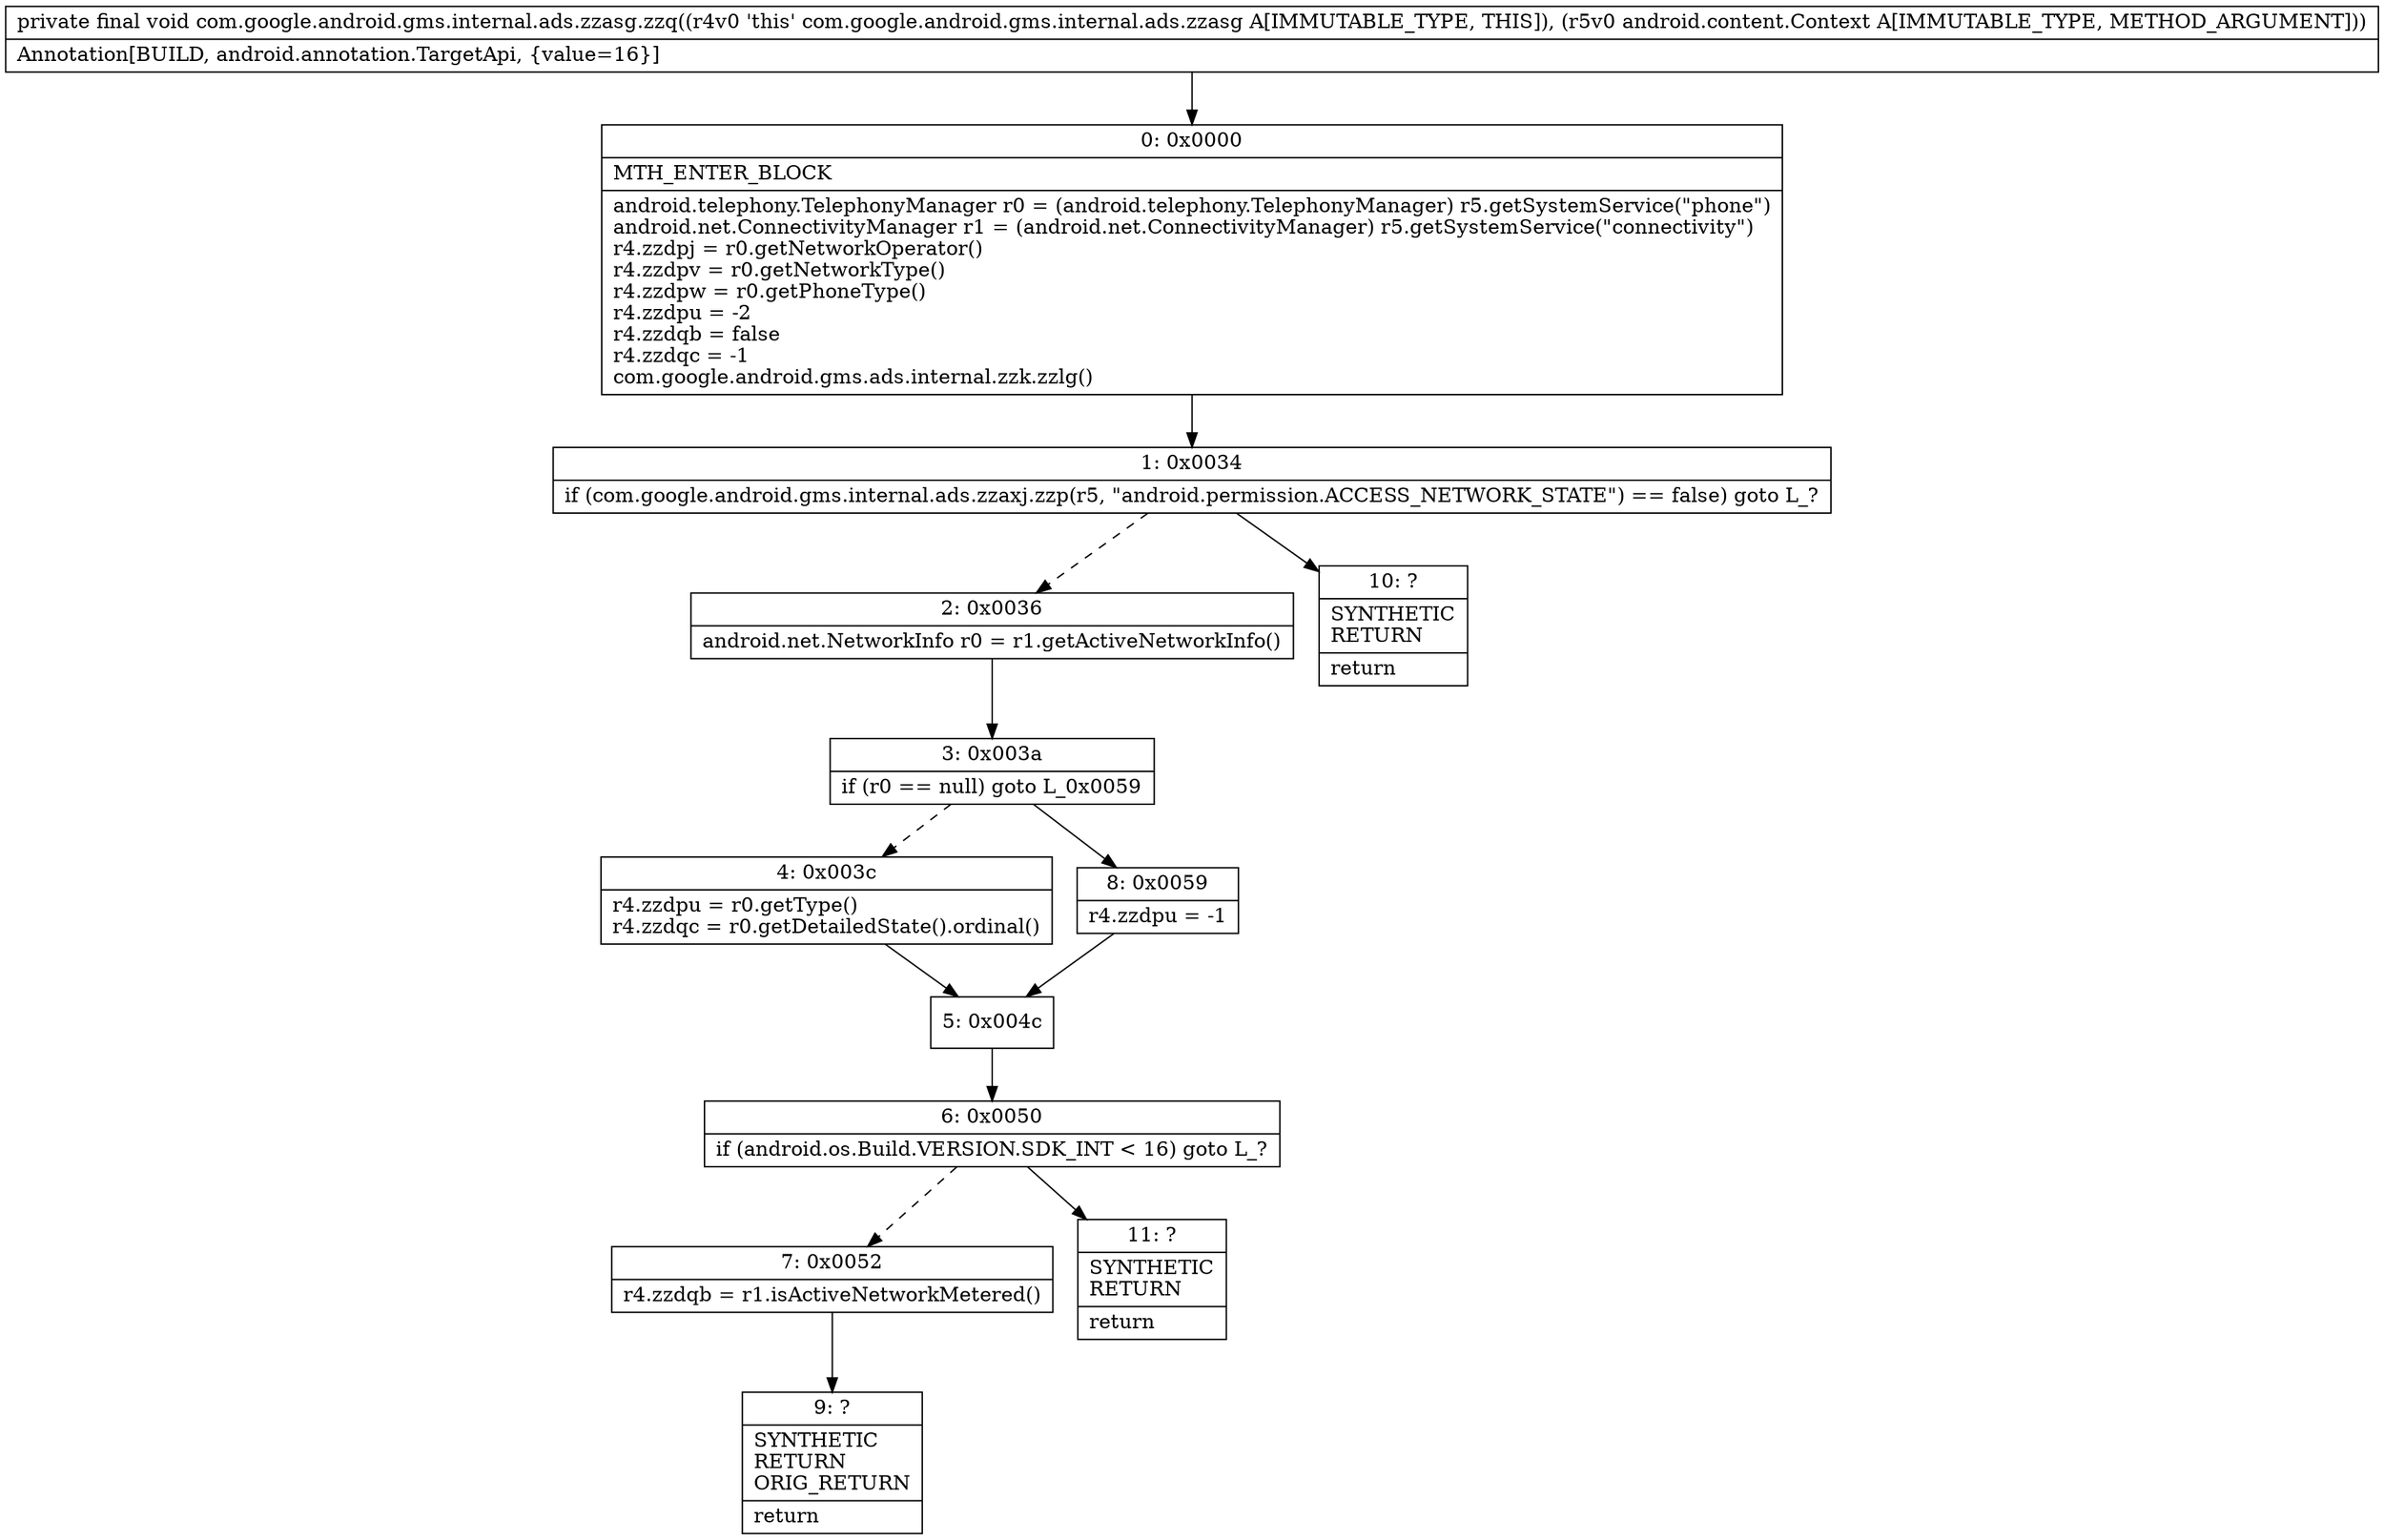 digraph "CFG forcom.google.android.gms.internal.ads.zzasg.zzq(Landroid\/content\/Context;)V" {
Node_0 [shape=record,label="{0\:\ 0x0000|MTH_ENTER_BLOCK\l|android.telephony.TelephonyManager r0 = (android.telephony.TelephonyManager) r5.getSystemService(\"phone\")\landroid.net.ConnectivityManager r1 = (android.net.ConnectivityManager) r5.getSystemService(\"connectivity\")\lr4.zzdpj = r0.getNetworkOperator()\lr4.zzdpv = r0.getNetworkType()\lr4.zzdpw = r0.getPhoneType()\lr4.zzdpu = \-2\lr4.zzdqb = false\lr4.zzdqc = \-1\lcom.google.android.gms.ads.internal.zzk.zzlg()\l}"];
Node_1 [shape=record,label="{1\:\ 0x0034|if (com.google.android.gms.internal.ads.zzaxj.zzp(r5, \"android.permission.ACCESS_NETWORK_STATE\") == false) goto L_?\l}"];
Node_2 [shape=record,label="{2\:\ 0x0036|android.net.NetworkInfo r0 = r1.getActiveNetworkInfo()\l}"];
Node_3 [shape=record,label="{3\:\ 0x003a|if (r0 == null) goto L_0x0059\l}"];
Node_4 [shape=record,label="{4\:\ 0x003c|r4.zzdpu = r0.getType()\lr4.zzdqc = r0.getDetailedState().ordinal()\l}"];
Node_5 [shape=record,label="{5\:\ 0x004c}"];
Node_6 [shape=record,label="{6\:\ 0x0050|if (android.os.Build.VERSION.SDK_INT \< 16) goto L_?\l}"];
Node_7 [shape=record,label="{7\:\ 0x0052|r4.zzdqb = r1.isActiveNetworkMetered()\l}"];
Node_8 [shape=record,label="{8\:\ 0x0059|r4.zzdpu = \-1\l}"];
Node_9 [shape=record,label="{9\:\ ?|SYNTHETIC\lRETURN\lORIG_RETURN\l|return\l}"];
Node_10 [shape=record,label="{10\:\ ?|SYNTHETIC\lRETURN\l|return\l}"];
Node_11 [shape=record,label="{11\:\ ?|SYNTHETIC\lRETURN\l|return\l}"];
MethodNode[shape=record,label="{private final void com.google.android.gms.internal.ads.zzasg.zzq((r4v0 'this' com.google.android.gms.internal.ads.zzasg A[IMMUTABLE_TYPE, THIS]), (r5v0 android.content.Context A[IMMUTABLE_TYPE, METHOD_ARGUMENT]))  | Annotation[BUILD, android.annotation.TargetApi, \{value=16\}]\l}"];
MethodNode -> Node_0;
Node_0 -> Node_1;
Node_1 -> Node_2[style=dashed];
Node_1 -> Node_10;
Node_2 -> Node_3;
Node_3 -> Node_4[style=dashed];
Node_3 -> Node_8;
Node_4 -> Node_5;
Node_5 -> Node_6;
Node_6 -> Node_7[style=dashed];
Node_6 -> Node_11;
Node_7 -> Node_9;
Node_8 -> Node_5;
}

